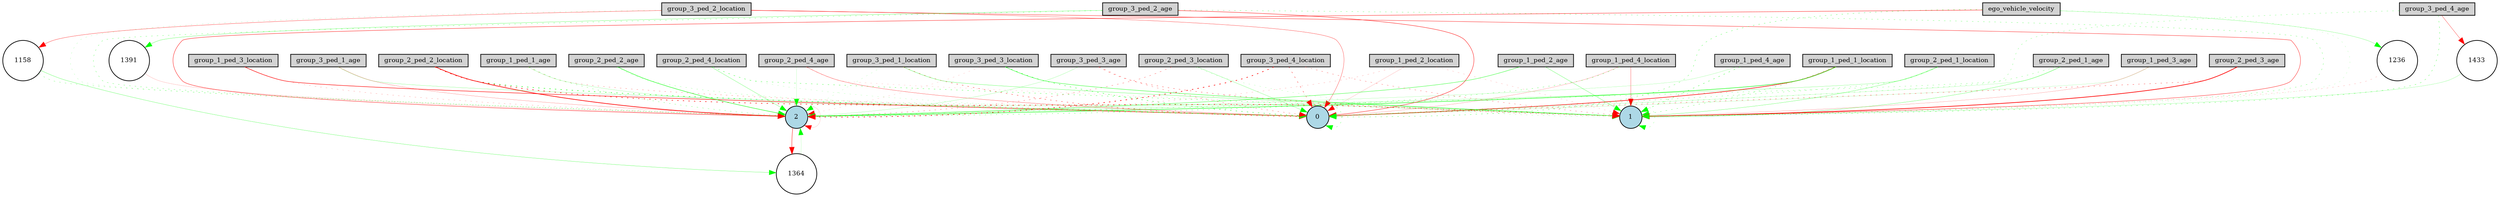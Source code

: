 digraph {
	node [fontsize=9 height=0.2 shape=circle width=0.2]
	group_1_ped_1_location [fillcolor=lightgray shape=box style=filled]
	group_1_ped_1_age [fillcolor=lightgray shape=box style=filled]
	group_1_ped_2_location [fillcolor=lightgray shape=box style=filled]
	group_1_ped_2_age [fillcolor=lightgray shape=box style=filled]
	group_1_ped_3_location [fillcolor=lightgray shape=box style=filled]
	group_1_ped_3_age [fillcolor=lightgray shape=box style=filled]
	group_1_ped_4_location [fillcolor=lightgray shape=box style=filled]
	group_1_ped_4_age [fillcolor=lightgray shape=box style=filled]
	group_2_ped_1_location [fillcolor=lightgray shape=box style=filled]
	group_2_ped_1_age [fillcolor=lightgray shape=box style=filled]
	group_2_ped_2_location [fillcolor=lightgray shape=box style=filled]
	group_2_ped_2_age [fillcolor=lightgray shape=box style=filled]
	group_2_ped_3_location [fillcolor=lightgray shape=box style=filled]
	group_2_ped_3_age [fillcolor=lightgray shape=box style=filled]
	group_2_ped_4_location [fillcolor=lightgray shape=box style=filled]
	group_2_ped_4_age [fillcolor=lightgray shape=box style=filled]
	group_3_ped_1_location [fillcolor=lightgray shape=box style=filled]
	group_3_ped_1_age [fillcolor=lightgray shape=box style=filled]
	group_3_ped_2_location [fillcolor=lightgray shape=box style=filled]
	group_3_ped_2_age [fillcolor=lightgray shape=box style=filled]
	group_3_ped_3_location [fillcolor=lightgray shape=box style=filled]
	group_3_ped_3_age [fillcolor=lightgray shape=box style=filled]
	group_3_ped_4_location [fillcolor=lightgray shape=box style=filled]
	group_3_ped_4_age [fillcolor=lightgray shape=box style=filled]
	ego_vehicle_velocity [fillcolor=lightgray shape=box style=filled]
	0 [fillcolor=lightblue style=filled]
	1 [fillcolor=lightblue style=filled]
	2 [fillcolor=lightblue style=filled]
	1158 [fillcolor=white style=filled]
	1391 [fillcolor=white style=filled]
	1236 [fillcolor=white style=filled]
	1364 [fillcolor=white style=filled]
	1433 [fillcolor=white style=filled]
	group_1_ped_1_location -> 0 [color=red penwidth=0.7602034718491726 style=solid]
	group_1_ped_1_location -> 1 [color=green penwidth=0.2907118274137137 style=dotted]
	group_1_ped_1_location -> 2 [color=green penwidth=0.6216656344129051 style=solid]
	group_1_ped_1_age -> 0 [color=red penwidth=0.2538148808736787 style=dotted]
	group_1_ped_1_age -> 1 [color=green penwidth=0.15539144528710663 style=solid]
	group_1_ped_1_age -> 2 [color=green penwidth=0.2587945998622991 style=dotted]
	group_1_ped_2_location -> 0 [color=red penwidth=0.12568793307593124 style=solid]
	group_1_ped_2_location -> 1 [color=red penwidth=0.1431925368666676 style=dotted]
	group_1_ped_2_location -> 2 [color=red penwidth=0.1666785033728938 style=dotted]
	group_1_ped_2_age -> 1 [color=green penwidth=0.27158373508878475 style=solid]
	group_1_ped_2_age -> 2 [color=green penwidth=0.41816479029847775 style=solid]
	group_1_ped_3_location -> 0 [color=red penwidth=0.6471797666409179 style=solid]
	group_1_ped_3_location -> 2 [color=red penwidth=0.18522627964020205 style=dotted]
	group_1_ped_3_age -> 0 [color=green penwidth=0.12496487615346594 style=solid]
	group_1_ped_3_age -> 1 [color=red penwidth=0.16964438627689005 style=solid]
	group_1_ped_4_location -> 0 [color=red penwidth=0.17590157028978687 style=solid]
	group_1_ped_4_location -> 1 [color=red penwidth=0.30898349243374024 style=solid]
	group_1_ped_4_location -> 2 [color=green penwidth=0.31043766225757247 style=dotted]
	group_1_ped_4_age -> 1 [color=green penwidth=0.4087376804337237 style=dotted]
	group_1_ped_4_age -> 2 [color=green penwidth=0.1450096067000766 style=solid]
	group_2_ped_1_location -> 0 [color=green penwidth=0.2629931028328718 style=dotted]
	group_2_ped_1_location -> 1 [color=green penwidth=0.2650397772529842 style=solid]
	group_2_ped_1_location -> 2 [color=green penwidth=0.20931064726011744 style=solid]
	group_2_ped_1_age -> 0 [color=green penwidth=0.1350561257756891 style=solid]
	group_2_ped_1_age -> 1 [color=green penwidth=0.26930860295779624 style=solid]
	group_2_ped_1_age -> 2 [color=green penwidth=0.25675492804368194 style=dotted]
	group_2_ped_2_location -> 0 [color=green penwidth=0.6317771418339548 style=dotted]
	group_2_ped_2_location -> 1 [color=red penwidth=0.7452347520025343 style=dotted]
	group_2_ped_2_location -> 2 [color=red penwidth=0.8744542132917547 style=solid]
	group_2_ped_2_age -> 1 [color=green penwidth=0.18251136620213754 style=dotted]
	group_2_ped_2_age -> 2 [color=green penwidth=0.5593139299719984 style=solid]
	group_2_ped_3_location -> 0 [color=green penwidth=0.20922714744794305 style=solid]
	group_2_ped_3_location -> 1 [color=green penwidth=0.14305781554989047 style=dotted]
	group_2_ped_3_location -> 2 [color=red penwidth=0.31439806817949767 style=dotted]
	group_2_ped_3_age -> 0 [color=red penwidth=0.35494776414140117 style=dotted]
	group_2_ped_3_age -> 1 [color=red penwidth=0.9079911608966345 style=solid]
	group_2_ped_4_location -> 0 [color=green penwidth=0.12492059924331622 style=dotted]
	group_2_ped_4_location -> 1 [color=green penwidth=0.3601732335953659 style=dotted]
	group_2_ped_4_location -> 2 [color=green penwidth=0.24530123220370037 style=solid]
	group_2_ped_4_age -> 0 [color=red penwidth=0.30211429974438603 style=solid]
	group_2_ped_4_age -> 1 [color=red penwidth=0.11320865697518714 style=dotted]
	group_2_ped_4_age -> 2 [color=green penwidth=0.11807018797710095 style=solid]
	group_3_ped_1_location -> 0 [color=red penwidth=0.43311742303077694 style=dotted]
	group_3_ped_1_location -> 1 [color=green penwidth=0.288661806078627 style=solid]
	group_3_ped_1_location -> 2 [color=green penwidth=0.12745900608777294 style=dotted]
	group_3_ped_1_age -> 0 [color=green penwidth=0.19978896179225658 style=solid]
	group_3_ped_1_age -> 2 [color=red penwidth=0.20142465734131543 style=solid]
	group_3_ped_2_location -> 0 [color=red penwidth=0.3287887889102782 style=solid]
	group_3_ped_2_location -> 1 [color=red penwidth=0.4461112826249898 style=solid]
	group_3_ped_2_location -> 2 [color=green penwidth=0.13271738346950052 style=dotted]
	group_3_ped_2_age -> 0 [color=red penwidth=0.49930510619665114 style=solid]
	group_3_ped_2_age -> 1 [color=green penwidth=0.275341499032124 style=dotted]
	group_3_ped_2_age -> 2 [color=green penwidth=0.2856497017271503 style=dotted]
	group_3_ped_3_location -> 0 [color=green penwidth=0.49518621843055677 style=dotted]
	group_3_ped_3_location -> 1 [color=green penwidth=0.4586639485362223 style=solid]
	group_3_ped_3_location -> 2 [color=red penwidth=0.11764511014069459 style=dotted]
	group_3_ped_3_age -> 0 [color=red penwidth=0.2879612118639641 style=dotted]
	group_3_ped_3_age -> 1 [color=red penwidth=0.3670779617285155 style=dotted]
	group_3_ped_3_age -> 2 [color=green penwidth=0.16123784771511823 style=solid]
	group_3_ped_4_location -> 0 [color=red penwidth=0.4400010493518822 style=dotted]
	group_3_ped_4_location -> 1 [color=red penwidth=0.2847776588895936 style=dotted]
	group_3_ped_4_location -> 2 [color=red penwidth=0.8553097819513643 style=dotted]
	group_3_ped_4_age -> 0 [color=green penwidth=0.23826571607717958 style=dotted]
	group_3_ped_4_age -> 1 [color=green penwidth=0.3384475268968415 style=dotted]
	ego_vehicle_velocity -> 0 [color=green penwidth=0.3244629408893255 style=dotted]
	ego_vehicle_velocity -> 1 [color=green penwidth=0.12071049114430793 style=dotted]
	ego_vehicle_velocity -> 2 [color=red penwidth=0.48392604966319697 style=solid]
	0 -> 0 [color=green penwidth=0.27247541870844605 style=dotted]
	1 -> 1 [color=green penwidth=0.18913611386427498 style=dotted]
	2 -> 2 [color=red penwidth=0.10758268955133847 style=solid]
	group_3_ped_2_location -> 1158 [color=red penwidth=0.3456740706096514 style=solid]
	1158 -> 2 [color=green penwidth=0.25921240642986965 style=dotted]
	ego_vehicle_velocity -> 1236 [color=green penwidth=0.214716564149195 style=solid]
	1236 -> 1 [color=red penwidth=0.16343564577242095 style=dotted]
	1158 -> 1364 [color=green penwidth=0.2701711679620181 style=solid]
	1364 -> 2 [color=green penwidth=0.12215860872493144 style=solid]
	2 -> 1364 [color=red penwidth=0.5033019968991308 style=solid]
	group_3_ped_2_age -> 1391 [color=green penwidth=0.2739730947542979 style=solid]
	1391 -> 2 [color=red penwidth=0.1328827570800568 style=solid]
	group_3_ped_4_age -> 1433 [color=red penwidth=0.32135092778859575 style=solid]
	1433 -> 1 [color=green penwidth=0.17131974399170813 style=solid]
}

